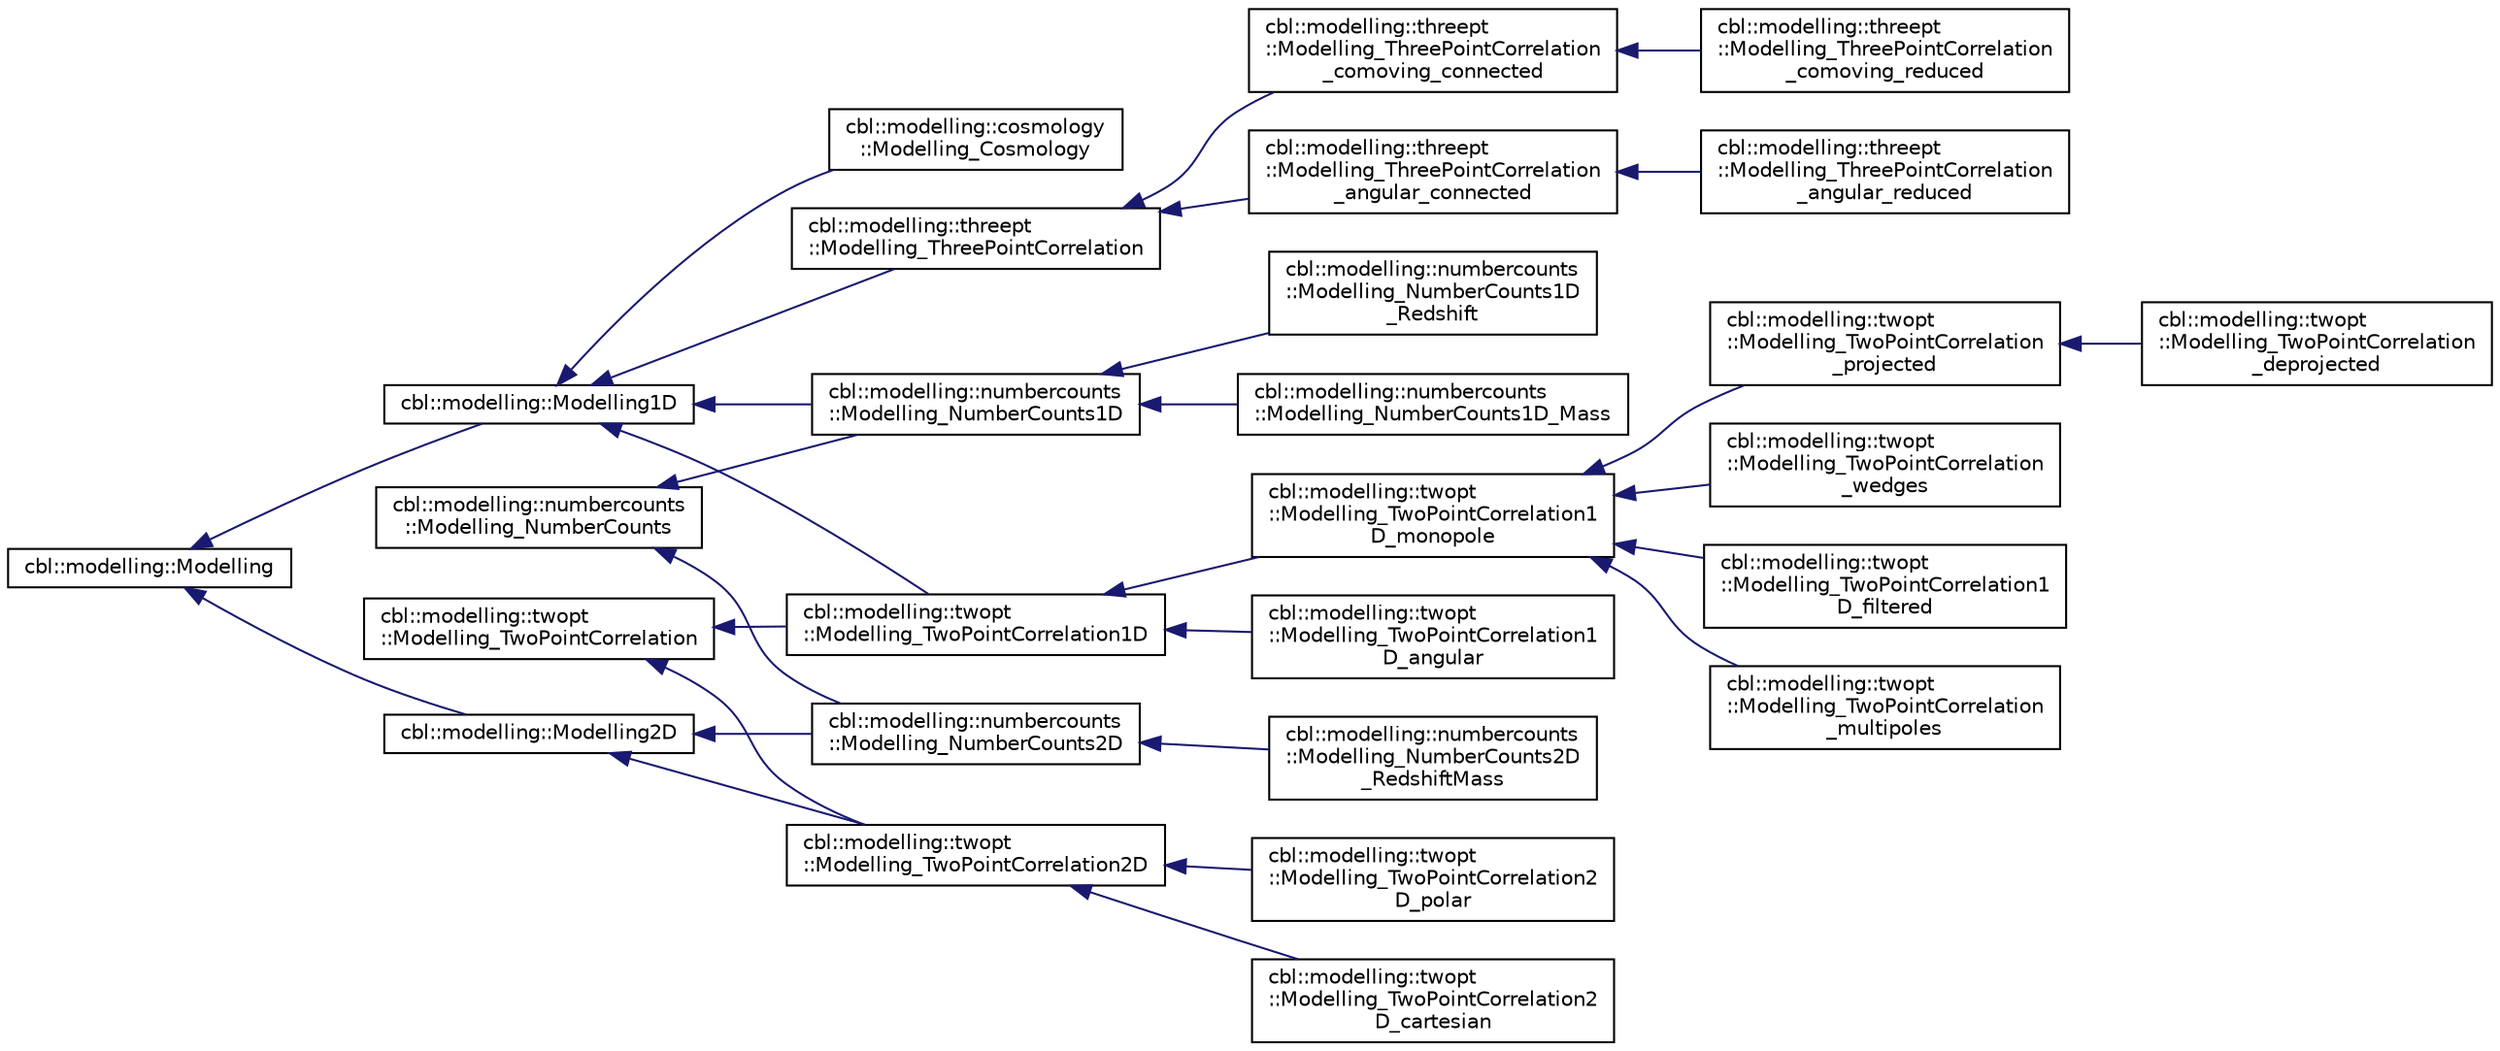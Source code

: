 digraph "Graphical Class Hierarchy"
{
  edge [fontname="Helvetica",fontsize="10",labelfontname="Helvetica",labelfontsize="10"];
  node [fontname="Helvetica",fontsize="10",shape=record];
  rankdir="LR";
  Node101 [label="cbl::modelling::Modelling",height=0.2,width=0.4,color="black", fillcolor="white", style="filled",URL="$de/ddc/classcbl_1_1modelling_1_1Modelling.html",tooltip="The class Modelling. "];
  Node101 -> Node102 [dir="back",color="midnightblue",fontsize="10",style="solid",fontname="Helvetica"];
  Node102 [label="cbl::modelling::Modelling1D",height=0.2,width=0.4,color="black", fillcolor="white", style="filled",URL="$d3/d42/classcbl_1_1modelling_1_1Modelling1D.html",tooltip="The class Modelling1D. "];
  Node102 -> Node103 [dir="back",color="midnightblue",fontsize="10",style="solid",fontname="Helvetica"];
  Node103 [label="cbl::modelling::cosmology\l::Modelling_Cosmology",height=0.2,width=0.4,color="black", fillcolor="white", style="filled",URL="$d7/d93/classcbl_1_1modelling_1_1cosmology_1_1Modelling__Cosmology.html",tooltip="The class Modelling_Cosmology. "];
  Node102 -> Node96 [dir="back",color="midnightblue",fontsize="10",style="solid",fontname="Helvetica"];
  Node96 [label="cbl::modelling::numbercounts\l::Modelling_NumberCounts1D",height=0.2,width=0.4,color="black", fillcolor="white", style="filled",URL="$d3/df9/classcbl_1_1modelling_1_1numbercounts_1_1Modelling__NumberCounts1D.html",tooltip="The class Modelling_NumberCounts1D. "];
  Node96 -> Node97 [dir="back",color="midnightblue",fontsize="10",style="solid",fontname="Helvetica"];
  Node97 [label="cbl::modelling::numbercounts\l::Modelling_NumberCounts1D_Mass",height=0.2,width=0.4,color="black", fillcolor="white", style="filled",URL="$de/d0a/classcbl_1_1modelling_1_1numbercounts_1_1Modelling__NumberCounts1D__Mass.html",tooltip="The class Modelling_NumberCounts1D_Mass. "];
  Node96 -> Node98 [dir="back",color="midnightblue",fontsize="10",style="solid",fontname="Helvetica"];
  Node98 [label="cbl::modelling::numbercounts\l::Modelling_NumberCounts1D\l_Redshift",height=0.2,width=0.4,color="black", fillcolor="white", style="filled",URL="$d1/dcb/classcbl_1_1modelling_1_1numbercounts_1_1Modelling__NumberCounts1D__Redshift.html",tooltip="The class Modelling_NumberCounts1D_Redshift. "];
  Node102 -> Node104 [dir="back",color="midnightblue",fontsize="10",style="solid",fontname="Helvetica"];
  Node104 [label="cbl::modelling::threept\l::Modelling_ThreePointCorrelation",height=0.2,width=0.4,color="black", fillcolor="white", style="filled",URL="$d3/d4f/classcbl_1_1modelling_1_1threept_1_1Modelling__ThreePointCorrelation.html",tooltip="The class Modelling_ThreePointCorrelation. "];
  Node104 -> Node105 [dir="back",color="midnightblue",fontsize="10",style="solid",fontname="Helvetica"];
  Node105 [label="cbl::modelling::threept\l::Modelling_ThreePointCorrelation\l_angular_connected",height=0.2,width=0.4,color="black", fillcolor="white", style="filled",URL="$d3/d7f/classcbl_1_1modelling_1_1threept_1_1Modelling__ThreePointCorrelation__angular__connected.html",tooltip="The class Modelling_ThreePointCorrelation_angular_connected. "];
  Node105 -> Node106 [dir="back",color="midnightblue",fontsize="10",style="solid",fontname="Helvetica"];
  Node106 [label="cbl::modelling::threept\l::Modelling_ThreePointCorrelation\l_angular_reduced",height=0.2,width=0.4,color="black", fillcolor="white", style="filled",URL="$dd/d32/classcbl_1_1modelling_1_1threept_1_1Modelling__ThreePointCorrelation__angular__reduced.html",tooltip="The class Modelling_ThreePointCorrelation_angular_reduced. "];
  Node104 -> Node107 [dir="back",color="midnightblue",fontsize="10",style="solid",fontname="Helvetica"];
  Node107 [label="cbl::modelling::threept\l::Modelling_ThreePointCorrelation\l_comoving_connected",height=0.2,width=0.4,color="black", fillcolor="white", style="filled",URL="$df/d9a/classcbl_1_1modelling_1_1threept_1_1Modelling__ThreePointCorrelation__comoving__connected.html",tooltip="The class Modelling_ThreePointCorrelation_comoving_connected. "];
  Node107 -> Node108 [dir="back",color="midnightblue",fontsize="10",style="solid",fontname="Helvetica"];
  Node108 [label="cbl::modelling::threept\l::Modelling_ThreePointCorrelation\l_comoving_reduced",height=0.2,width=0.4,color="black", fillcolor="white", style="filled",URL="$db/d60/classcbl_1_1modelling_1_1threept_1_1Modelling__ThreePointCorrelation__comoving__reduced.html",tooltip="The class Modelling_ThreePointCorrelation_comoving_reduced. "];
  Node102 -> Node1 [dir="back",color="midnightblue",fontsize="10",style="solid",fontname="Helvetica"];
  Node1 [label="cbl::modelling::twopt\l::Modelling_TwoPointCorrelation1D",height=0.2,width=0.4,color="black", fillcolor="white", style="filled",URL="$d6/d8d/classcbl_1_1modelling_1_1twopt_1_1Modelling__TwoPointCorrelation1D.html",tooltip="The class Modelling_TwoPointCorrelation1D. "];
  Node1 -> Node2 [dir="back",color="midnightblue",fontsize="10",style="solid",fontname="Helvetica"];
  Node2 [label="cbl::modelling::twopt\l::Modelling_TwoPointCorrelation1\lD_angular",height=0.2,width=0.4,color="black", fillcolor="white", style="filled",URL="$d5/dbd/classcbl_1_1modelling_1_1twopt_1_1Modelling__TwoPointCorrelation1D__angular.html",tooltip="The class Modelling_TwoPointCorrelation1D_angular. "];
  Node1 -> Node3 [dir="back",color="midnightblue",fontsize="10",style="solid",fontname="Helvetica"];
  Node3 [label="cbl::modelling::twopt\l::Modelling_TwoPointCorrelation1\lD_monopole",height=0.2,width=0.4,color="black", fillcolor="white", style="filled",URL="$d6/d6e/classcbl_1_1modelling_1_1twopt_1_1Modelling__TwoPointCorrelation1D__monopole.html",tooltip="The class Modelling_TwoPointCorrelation1D_monopole. "];
  Node3 -> Node4 [dir="back",color="midnightblue",fontsize="10",style="solid",fontname="Helvetica"];
  Node4 [label="cbl::modelling::twopt\l::Modelling_TwoPointCorrelation1\lD_filtered",height=0.2,width=0.4,color="black", fillcolor="white", style="filled",URL="$d2/d3d/classcbl_1_1modelling_1_1twopt_1_1Modelling__TwoPointCorrelation1D__filtered.html",tooltip="The class Modelling_TwoPointCorrelation1D_filtered. "];
  Node3 -> Node5 [dir="back",color="midnightblue",fontsize="10",style="solid",fontname="Helvetica"];
  Node5 [label="cbl::modelling::twopt\l::Modelling_TwoPointCorrelation\l_multipoles",height=0.2,width=0.4,color="black", fillcolor="white", style="filled",URL="$db/dc5/classcbl_1_1modelling_1_1twopt_1_1Modelling__TwoPointCorrelation__multipoles.html",tooltip="The class Modelling_TwoPointCorrelation_multipoles. "];
  Node3 -> Node6 [dir="back",color="midnightblue",fontsize="10",style="solid",fontname="Helvetica"];
  Node6 [label="cbl::modelling::twopt\l::Modelling_TwoPointCorrelation\l_projected",height=0.2,width=0.4,color="black", fillcolor="white", style="filled",URL="$dd/d6e/classcbl_1_1modelling_1_1twopt_1_1Modelling__TwoPointCorrelation__projected.html",tooltip="The class Modelling_TwoPointCorrelation_projected. "];
  Node6 -> Node7 [dir="back",color="midnightblue",fontsize="10",style="solid",fontname="Helvetica"];
  Node7 [label="cbl::modelling::twopt\l::Modelling_TwoPointCorrelation\l_deprojected",height=0.2,width=0.4,color="black", fillcolor="white", style="filled",URL="$da/d35/classcbl_1_1modelling_1_1twopt_1_1Modelling__TwoPointCorrelation__deprojected.html",tooltip="The class Modelling_TwoPointCorrelation_deprojected. "];
  Node3 -> Node8 [dir="back",color="midnightblue",fontsize="10",style="solid",fontname="Helvetica"];
  Node8 [label="cbl::modelling::twopt\l::Modelling_TwoPointCorrelation\l_wedges",height=0.2,width=0.4,color="black", fillcolor="white", style="filled",URL="$d9/d7a/classcbl_1_1modelling_1_1twopt_1_1Modelling__TwoPointCorrelation__wedges.html",tooltip="The class Modelling_TwoPointCorrelation_wedges. "];
  Node101 -> Node109 [dir="back",color="midnightblue",fontsize="10",style="solid",fontname="Helvetica"];
  Node109 [label="cbl::modelling::Modelling2D",height=0.2,width=0.4,color="black", fillcolor="white", style="filled",URL="$de/d65/classcbl_1_1modelling_1_1Modelling2D.html",tooltip="The class Modelling2D. "];
  Node109 -> Node99 [dir="back",color="midnightblue",fontsize="10",style="solid",fontname="Helvetica"];
  Node99 [label="cbl::modelling::numbercounts\l::Modelling_NumberCounts2D",height=0.2,width=0.4,color="black", fillcolor="white", style="filled",URL="$d7/d90/classcbl_1_1modelling_1_1numbercounts_1_1Modelling__NumberCounts2D.html",tooltip="The class Modelling_NumberCounts2D. "];
  Node99 -> Node100 [dir="back",color="midnightblue",fontsize="10",style="solid",fontname="Helvetica"];
  Node100 [label="cbl::modelling::numbercounts\l::Modelling_NumberCounts2D\l_RedshiftMass",height=0.2,width=0.4,color="black", fillcolor="white", style="filled",URL="$db/d78/classcbl_1_1modelling_1_1numbercounts_1_1Modelling__NumberCounts2D__RedshiftMass.html",tooltip="The class Modelling_NumberCounts2D_RedshiftMass. "];
  Node109 -> Node9 [dir="back",color="midnightblue",fontsize="10",style="solid",fontname="Helvetica"];
  Node9 [label="cbl::modelling::twopt\l::Modelling_TwoPointCorrelation2D",height=0.2,width=0.4,color="black", fillcolor="white", style="filled",URL="$d5/d8f/classcbl_1_1modelling_1_1twopt_1_1Modelling__TwoPointCorrelation2D.html",tooltip="The class Modelling_TwoPointCorrelation2D. "];
  Node9 -> Node10 [dir="back",color="midnightblue",fontsize="10",style="solid",fontname="Helvetica"];
  Node10 [label="cbl::modelling::twopt\l::Modelling_TwoPointCorrelation2\lD_cartesian",height=0.2,width=0.4,color="black", fillcolor="white", style="filled",URL="$d6/dc0/classcbl_1_1modelling_1_1twopt_1_1Modelling__TwoPointCorrelation2D__cartesian.html",tooltip="The class Modelling_TwoPointCorrelation2D_cartesian. "];
  Node9 -> Node11 [dir="back",color="midnightblue",fontsize="10",style="solid",fontname="Helvetica"];
  Node11 [label="cbl::modelling::twopt\l::Modelling_TwoPointCorrelation2\lD_polar",height=0.2,width=0.4,color="black", fillcolor="white", style="filled",URL="$dd/dce/classcbl_1_1modelling_1_1twopt_1_1Modelling__TwoPointCorrelation2D__polar.html",tooltip="The class Modelling_TwoPointCorrelation2D_polar. "];
  Node95 [label="cbl::modelling::numbercounts\l::Modelling_NumberCounts",height=0.2,width=0.4,color="black", fillcolor="white", style="filled",URL="$d0/d02/classcbl_1_1modelling_1_1numbercounts_1_1Modelling__NumberCounts.html",tooltip="The class Modelling_NumberCounts. "];
  Node95 -> Node96 [dir="back",color="midnightblue",fontsize="10",style="solid",fontname="Helvetica"];
  Node95 -> Node99 [dir="back",color="midnightblue",fontsize="10",style="solid",fontname="Helvetica"];
  Node0 [label="cbl::modelling::twopt\l::Modelling_TwoPointCorrelation",height=0.2,width=0.4,color="black", fillcolor="white", style="filled",URL="$d0/d7c/classcbl_1_1modelling_1_1twopt_1_1Modelling__TwoPointCorrelation.html",tooltip="The class Modelling_TwoPointCorrelation. "];
  Node0 -> Node1 [dir="back",color="midnightblue",fontsize="10",style="solid",fontname="Helvetica"];
  Node0 -> Node9 [dir="back",color="midnightblue",fontsize="10",style="solid",fontname="Helvetica"];
}
